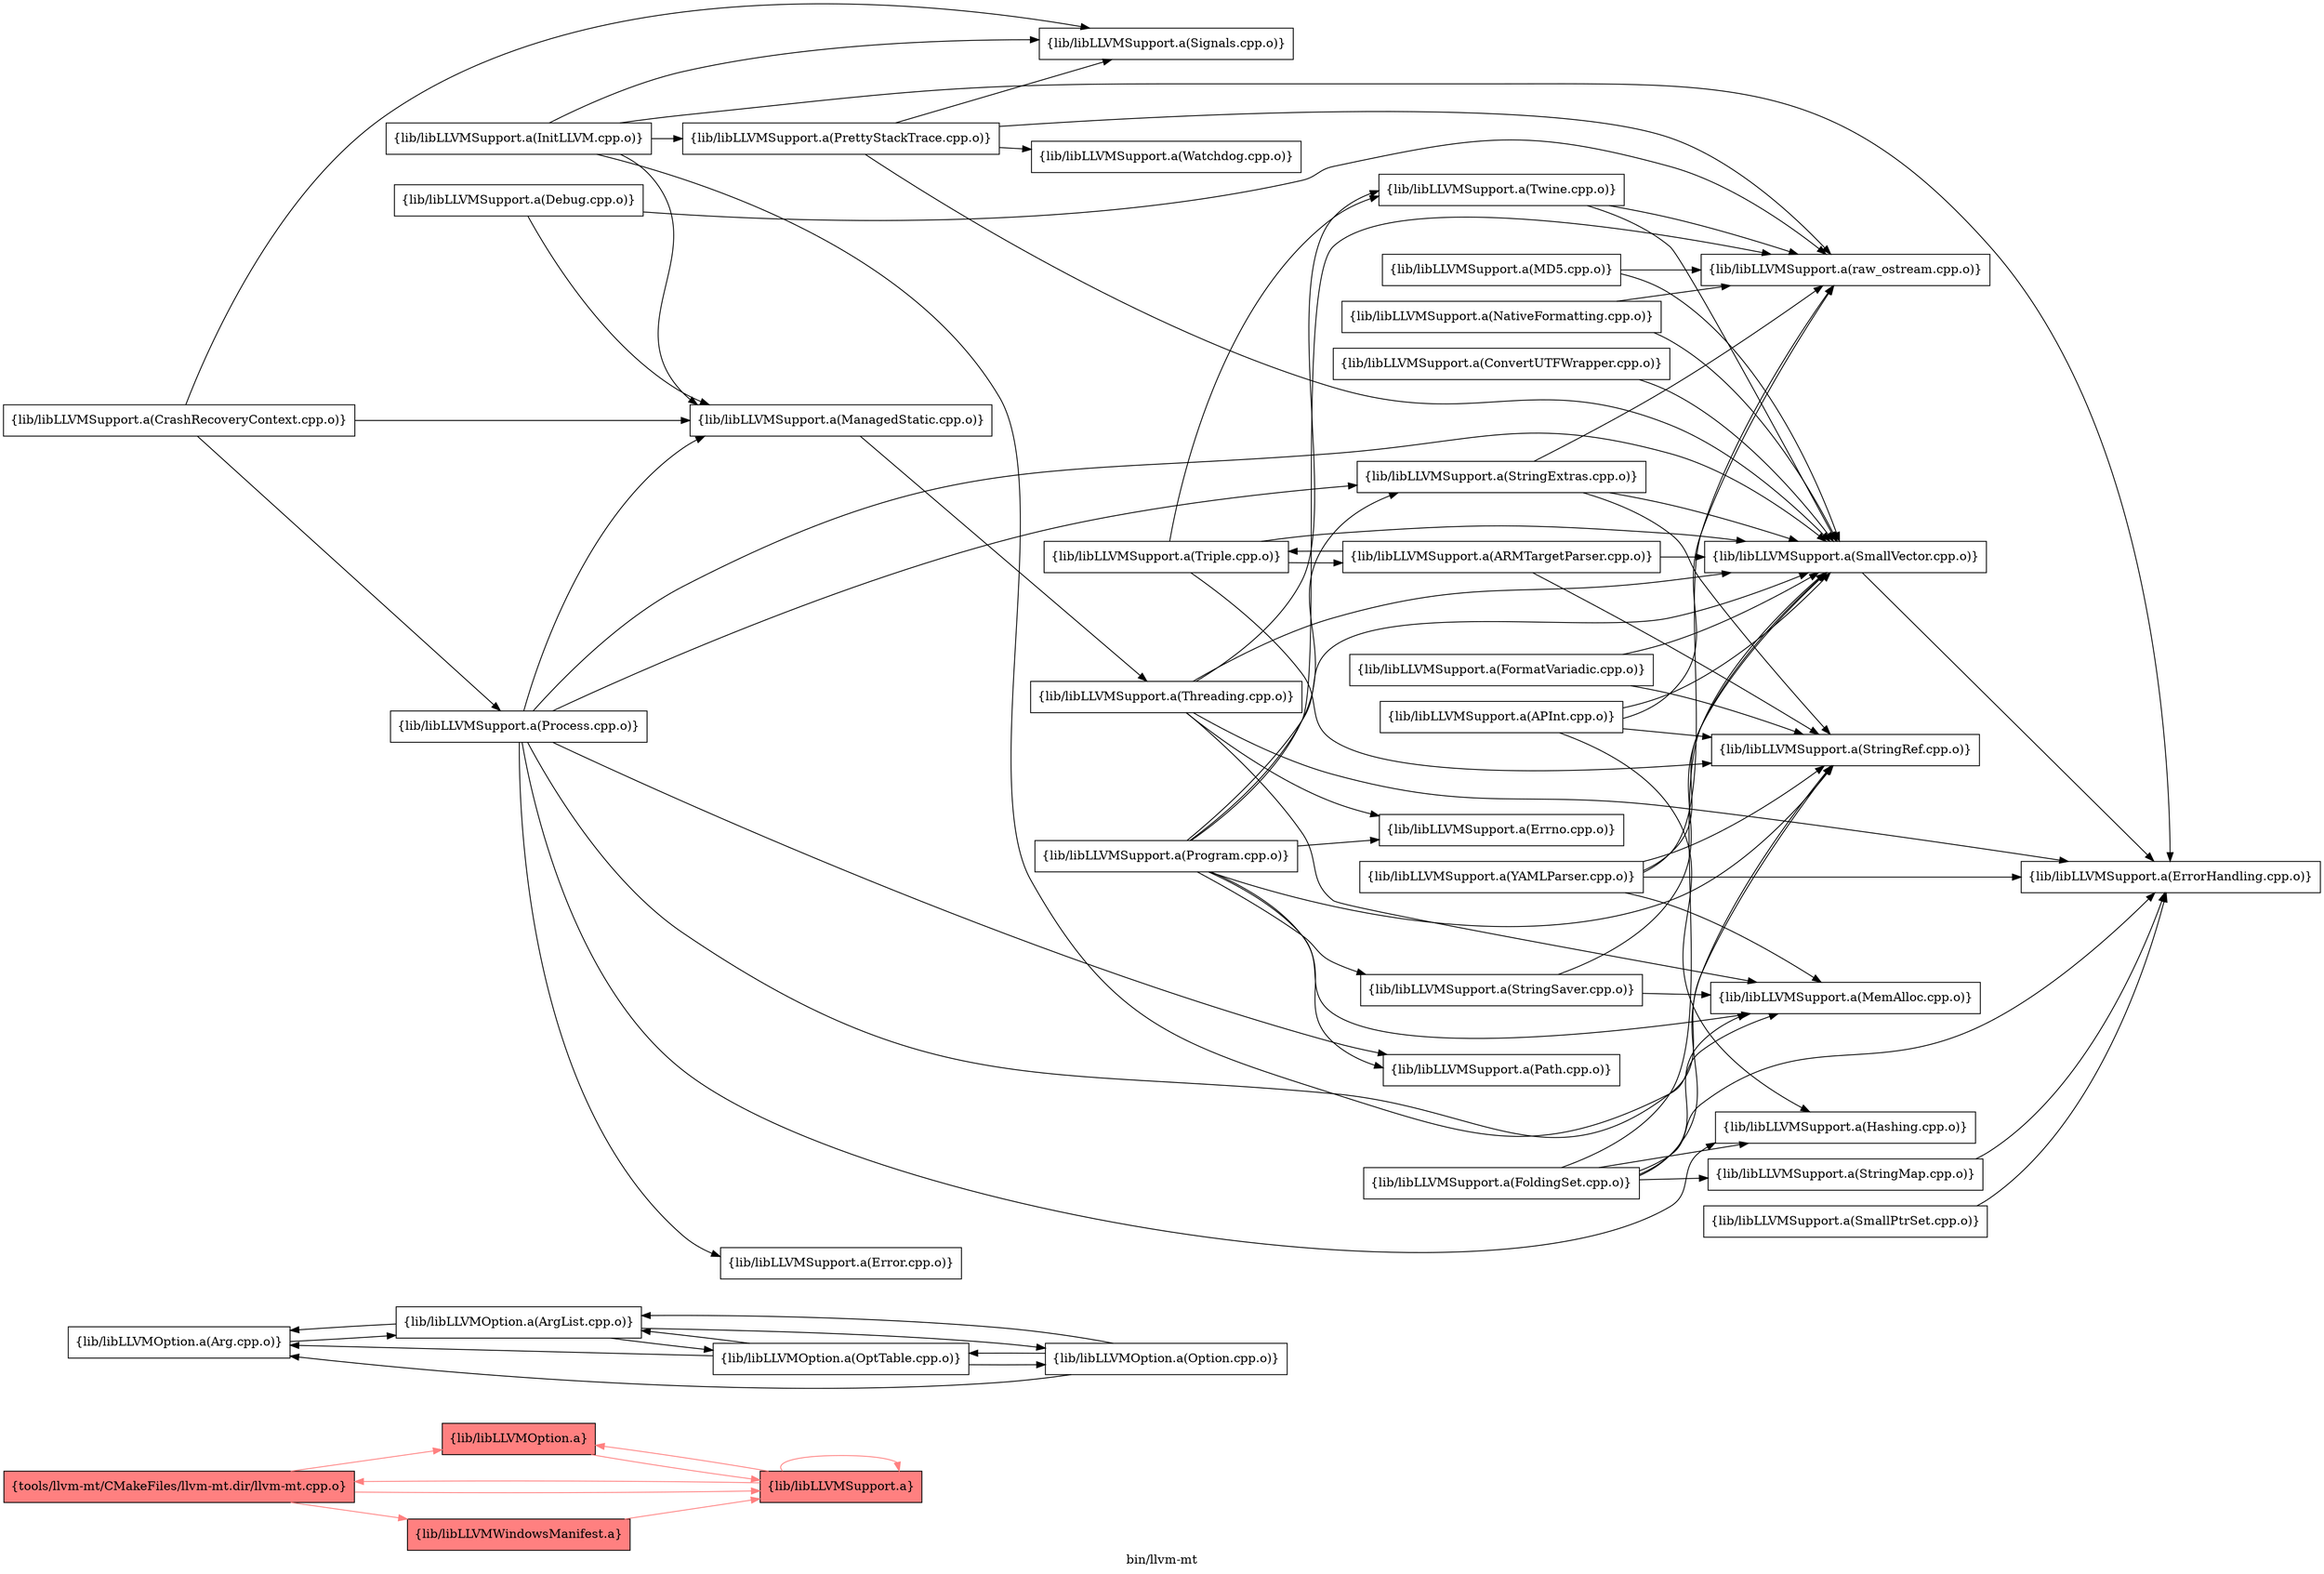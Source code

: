 digraph "bin/llvm-mt" {
	label="bin/llvm-mt";
	rankdir="LR"
	{ rank=same; Node0x55bf44175a38;  }

	Node0x55bf44175a38 [shape=record,shape=box,style=filled,fillcolor="1.000000 0.5 1",group=1,label="{tools/llvm-mt/CMakeFiles/llvm-mt.dir/llvm-mt.cpp.o}"];
	Node0x55bf44175a38 -> Node0x55bf44176d48[color="1.000000 0.5 1"];
	Node0x55bf44175a38 -> Node0x55bf441753f8[color="1.000000 0.5 1"];
	Node0x55bf44175a38 -> Node0x55bf44174cc8[color="1.000000 0.5 1"];
	Node0x55bf44176d48 [shape=record,shape=box,style=filled,fillcolor="1.000000 0.5 1",group=1,label="{lib/libLLVMOption.a}"];
	Node0x55bf44176d48 -> Node0x55bf441753f8[color="1.000000 0.5 1"];
	Node0x55bf441753f8 [shape=record,shape=box,style=filled,fillcolor="1.000000 0.5 1",group=1,label="{lib/libLLVMSupport.a}"];
	Node0x55bf441753f8 -> Node0x55bf44175a38[color="1.000000 0.5 1"];
	Node0x55bf441753f8 -> Node0x55bf441753f8[color="1.000000 0.5 1"];
	Node0x55bf441753f8 -> Node0x55bf44176d48[color="1.000000 0.5 1"];
	Node0x55bf44174cc8 [shape=record,shape=box,style=filled,fillcolor="1.000000 0.5 1",group=1,label="{lib/libLLVMWindowsManifest.a}"];
	Node0x55bf44174cc8 -> Node0x55bf441753f8[color="1.000000 0.5 1"];
	Node0x55bf44176c08 [shape=record,shape=box,group=0,label="{lib/libLLVMOption.a(Arg.cpp.o)}"];
	Node0x55bf44176c08 -> Node0x55bf44176ed8;
	Node0x55bf44176ed8 [shape=record,shape=box,group=0,label="{lib/libLLVMOption.a(ArgList.cpp.o)}"];
	Node0x55bf44176ed8 -> Node0x55bf44176c08;
	Node0x55bf44176ed8 -> Node0x55bf44174d18;
	Node0x55bf44176ed8 -> Node0x55bf44175e98;
	Node0x55bf44174d18 [shape=record,shape=box,group=0,label="{lib/libLLVMOption.a(Option.cpp.o)}"];
	Node0x55bf44174d18 -> Node0x55bf44176c08;
	Node0x55bf44174d18 -> Node0x55bf44176ed8;
	Node0x55bf44174d18 -> Node0x55bf44175e98;
	Node0x55bf44175e98 [shape=record,shape=box,group=0,label="{lib/libLLVMOption.a(OptTable.cpp.o)}"];
	Node0x55bf44175e98 -> Node0x55bf44176c08;
	Node0x55bf44175e98 -> Node0x55bf44176ed8;
	Node0x55bf44175e98 -> Node0x55bf44174d18;
	Node0x55bf44176398 [shape=record,shape=box,group=0,label="{lib/libLLVMSupport.a(ConvertUTFWrapper.cpp.o)}"];
	Node0x55bf44176398 -> Node0x55bf44175cb8;
	Node0x55bf44175cb8 [shape=record,shape=box,group=0,label="{lib/libLLVMSupport.a(SmallVector.cpp.o)}"];
	Node0x55bf44175cb8 -> Node0x55bf44174b88;
	Node0x55bf441758a8 [shape=record,shape=box,group=0,label="{lib/libLLVMSupport.a(Debug.cpp.o)}"];
	Node0x55bf441758a8 -> Node0x55bf44176cf8;
	Node0x55bf441758a8 -> Node0x55bf441755d8;
	Node0x55bf44176cf8 [shape=record,shape=box,group=0,label="{lib/libLLVMSupport.a(ManagedStatic.cpp.o)}"];
	Node0x55bf44176cf8 -> Node0x55bf44176ca8;
	Node0x55bf441755d8 [shape=record,shape=box,group=0,label="{lib/libLLVMSupport.a(raw_ostream.cpp.o)}"];
	Node0x55bf44176078 [shape=record,shape=box,group=0,label="{lib/libLLVMSupport.a(InitLLVM.cpp.o)}"];
	Node0x55bf44176078 -> Node0x55bf44174b88;
	Node0x55bf44176078 -> Node0x55bf44176cf8;
	Node0x55bf44176078 -> Node0x55bf44175178;
	Node0x55bf44176078 -> Node0x55bf44174db8;
	Node0x55bf44176078 -> Node0x55bf44176898;
	Node0x55bf44174b88 [shape=record,shape=box,group=0,label="{lib/libLLVMSupport.a(ErrorHandling.cpp.o)}"];
	Node0x55bf44175178 [shape=record,shape=box,group=0,label="{lib/libLLVMSupport.a(MemAlloc.cpp.o)}"];
	Node0x55bf44174db8 [shape=record,shape=box,group=0,label="{lib/libLLVMSupport.a(PrettyStackTrace.cpp.o)}"];
	Node0x55bf44174db8 -> Node0x55bf44175cb8;
	Node0x55bf44174db8 -> Node0x55bf441755d8;
	Node0x55bf44174db8 -> Node0x55bf44176898;
	Node0x55bf44174db8 -> Node0x55bf44175f88;
	Node0x55bf44176898 [shape=record,shape=box,group=0,label="{lib/libLLVMSupport.a(Signals.cpp.o)}"];
	Node0x55bf44176ca8 [shape=record,shape=box,group=0,label="{lib/libLLVMSupport.a(Threading.cpp.o)}"];
	Node0x55bf44176ca8 -> Node0x55bf44174b88;
	Node0x55bf44176ca8 -> Node0x55bf44175178;
	Node0x55bf44176ca8 -> Node0x55bf44175cb8;
	Node0x55bf44176ca8 -> Node0x55bf44176d98;
	Node0x55bf44176ca8 -> Node0x55bf44175d58;
	Node0x55bf44175f88 [shape=record,shape=box,group=0,label="{lib/libLLVMSupport.a(Watchdog.cpp.o)}"];
	Node0x55bf441759e8 [shape=record,shape=box,group=0,label="{lib/libLLVMSupport.a(SmallPtrSet.cpp.o)}"];
	Node0x55bf441759e8 -> Node0x55bf44174b88;
	Node0x55bf44176938 [shape=record,shape=box,group=0,label="{lib/libLLVMSupport.a(StringMap.cpp.o)}"];
	Node0x55bf44176938 -> Node0x55bf44174b88;
	Node0x55bf44176bb8 [shape=record,shape=box,group=0,label="{lib/libLLVMSupport.a(StringSaver.cpp.o)}"];
	Node0x55bf44176bb8 -> Node0x55bf44175178;
	Node0x55bf44176bb8 -> Node0x55bf44175cb8;
	Node0x55bf44175588 [shape=record,shape=box,group=0,label="{lib/libLLVMSupport.a(APInt.cpp.o)}"];
	Node0x55bf44175588 -> Node0x55bf44175cb8;
	Node0x55bf44175588 -> Node0x55bf44175038;
	Node0x55bf44175588 -> Node0x55bf441763e8;
	Node0x55bf44175588 -> Node0x55bf441755d8;
	Node0x55bf44175038 [shape=record,shape=box,group=0,label="{lib/libLLVMSupport.a(StringRef.cpp.o)}"];
	Node0x55bf441763e8 [shape=record,shape=box,group=0,label="{lib/libLLVMSupport.a(Hashing.cpp.o)}"];
	Node0x55bf44176668 [shape=record,shape=box,group=0,label="{lib/libLLVMSupport.a(FoldingSet.cpp.o)}"];
	Node0x55bf44176668 -> Node0x55bf44174b88;
	Node0x55bf44176668 -> Node0x55bf44175178;
	Node0x55bf44176668 -> Node0x55bf44175cb8;
	Node0x55bf44176668 -> Node0x55bf44176938;
	Node0x55bf44176668 -> Node0x55bf44175038;
	Node0x55bf44176668 -> Node0x55bf441763e8;
	Node0x55bf44176b18 [shape=record,shape=box,group=0,label="{lib/libLLVMSupport.a(Triple.cpp.o)}"];
	Node0x55bf44176b18 -> Node0x55bf44175cb8;
	Node0x55bf44176b18 -> Node0x55bf44175038;
	Node0x55bf44176b18 -> Node0x55bf44174ea8;
	Node0x55bf44176b18 -> Node0x55bf44176d98;
	Node0x55bf44174ea8 [shape=record,shape=box,group=0,label="{lib/libLLVMSupport.a(ARMTargetParser.cpp.o)}"];
	Node0x55bf44174ea8 -> Node0x55bf44175cb8;
	Node0x55bf44174ea8 -> Node0x55bf44175038;
	Node0x55bf44174ea8 -> Node0x55bf44176b18;
	Node0x55bf44176d98 [shape=record,shape=box,group=0,label="{lib/libLLVMSupport.a(Twine.cpp.o)}"];
	Node0x55bf44176d98 -> Node0x55bf44175cb8;
	Node0x55bf44176d98 -> Node0x55bf441755d8;
	Node0x55bf44174f98 [shape=record,shape=box,group=0,label="{lib/libLLVMSupport.a(YAMLParser.cpp.o)}"];
	Node0x55bf44174f98 -> Node0x55bf44174b88;
	Node0x55bf44174f98 -> Node0x55bf44175178;
	Node0x55bf44174f98 -> Node0x55bf44175cb8;
	Node0x55bf44174f98 -> Node0x55bf44175038;
	Node0x55bf44174f98 -> Node0x55bf441755d8;
	Node0x55bf44175c68 [shape=record,shape=box,group=0,label="{lib/libLLVMSupport.a(NativeFormatting.cpp.o)}"];
	Node0x55bf44175c68 -> Node0x55bf44175cb8;
	Node0x55bf44175c68 -> Node0x55bf441755d8;
	Node0x55bf44176348 [shape=record,shape=box,group=0,label="{lib/libLLVMSupport.a(FormatVariadic.cpp.o)}"];
	Node0x55bf44176348 -> Node0x55bf44175cb8;
	Node0x55bf44176348 -> Node0x55bf44175038;
	Node0x55bf44175808 [shape=record,shape=box,group=0,label="{lib/libLLVMSupport.a(MD5.cpp.o)}"];
	Node0x55bf44175808 -> Node0x55bf44175cb8;
	Node0x55bf44175808 -> Node0x55bf441755d8;
	Node0x55bf44176168 [shape=record,shape=box,group=0,label="{lib/libLLVMSupport.a(Process.cpp.o)}"];
	Node0x55bf44176168 -> Node0x55bf44175358;
	Node0x55bf44176168 -> Node0x55bf44176cf8;
	Node0x55bf44176168 -> Node0x55bf44175cb8;
	Node0x55bf44176168 -> Node0x55bf44175038;
	Node0x55bf44176168 -> Node0x55bf441763e8;
	Node0x55bf44176168 -> Node0x55bf44175d08;
	Node0x55bf44176168 -> Node0x55bf44175268;
	Node0x55bf44175358 [shape=record,shape=box,group=0,label="{lib/libLLVMSupport.a(Error.cpp.o)}"];
	Node0x55bf44175d08 [shape=record,shape=box,group=0,label="{lib/libLLVMSupport.a(Path.cpp.o)}"];
	Node0x55bf44175268 [shape=record,shape=box,group=0,label="{lib/libLLVMSupport.a(StringExtras.cpp.o)}"];
	Node0x55bf44175268 -> Node0x55bf44175cb8;
	Node0x55bf44175268 -> Node0x55bf44175038;
	Node0x55bf44175268 -> Node0x55bf441755d8;
	Node0x55bf44177248 [shape=record,shape=box,group=0,label="{lib/libLLVMSupport.a(CrashRecoveryContext.cpp.o)}"];
	Node0x55bf44177248 -> Node0x55bf44176cf8;
	Node0x55bf44177248 -> Node0x55bf44176168;
	Node0x55bf44177248 -> Node0x55bf44176898;
	Node0x55bf44174bd8 [shape=record,shape=box,group=0,label="{lib/libLLVMSupport.a(Program.cpp.o)}"];
	Node0x55bf44174bd8 -> Node0x55bf44175178;
	Node0x55bf44174bd8 -> Node0x55bf44175cb8;
	Node0x55bf44174bd8 -> Node0x55bf44176bb8;
	Node0x55bf44174bd8 -> Node0x55bf44175038;
	Node0x55bf44174bd8 -> Node0x55bf441755d8;
	Node0x55bf44174bd8 -> Node0x55bf44175d08;
	Node0x55bf44174bd8 -> Node0x55bf44175268;
	Node0x55bf44174bd8 -> Node0x55bf44175d58;
	Node0x55bf44175d58 [shape=record,shape=box,group=0,label="{lib/libLLVMSupport.a(Errno.cpp.o)}"];
}
